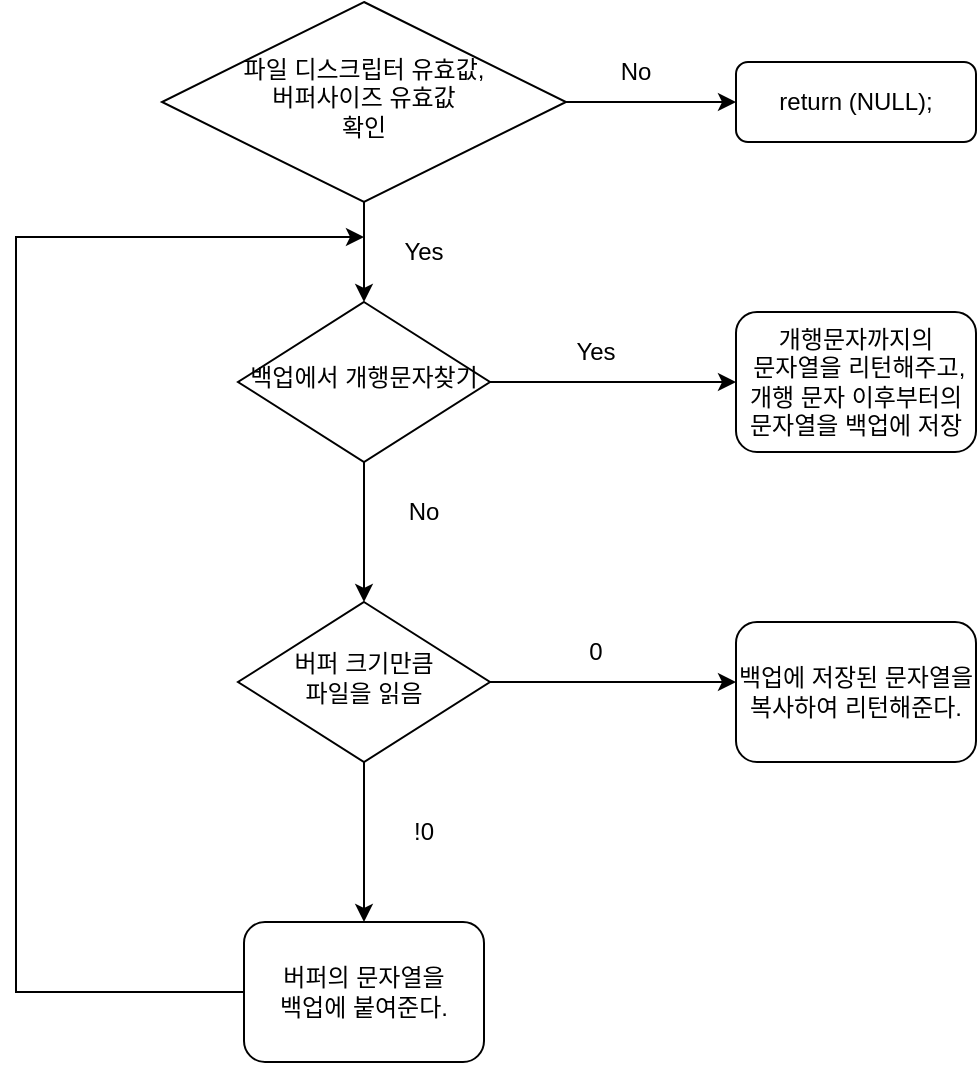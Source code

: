 <mxfile version="16.4.2" type="github">
  <diagram id="C5RBs43oDa-KdzZeNtuy" name="Page-1">
    <mxGraphModel dx="2066" dy="1154" grid="1" gridSize="10" guides="1" tooltips="1" connect="1" arrows="1" fold="1" page="1" pageScale="1" pageWidth="827" pageHeight="1169" math="0" shadow="0">
      <root>
        <mxCell id="WIyWlLk6GJQsqaUBKTNV-0" />
        <mxCell id="WIyWlLk6GJQsqaUBKTNV-1" parent="WIyWlLk6GJQsqaUBKTNV-0" />
        <mxCell id="Pv-zc7sjePMiSIkQk2RH-6" style="edgeStyle=orthogonalEdgeStyle;rounded=0;orthogonalLoop=1;jettySize=auto;html=1;exitX=0.5;exitY=1;exitDx=0;exitDy=0;" edge="1" parent="WIyWlLk6GJQsqaUBKTNV-1" source="Pv-zc7sjePMiSIkQk2RH-1">
          <mxGeometry relative="1" as="geometry">
            <mxPoint x="414" y="170" as="targetPoint" />
          </mxGeometry>
        </mxCell>
        <mxCell id="Pv-zc7sjePMiSIkQk2RH-7" style="edgeStyle=orthogonalEdgeStyle;rounded=0;orthogonalLoop=1;jettySize=auto;html=1;exitX=1;exitY=0.5;exitDx=0;exitDy=0;" edge="1" parent="WIyWlLk6GJQsqaUBKTNV-1" source="Pv-zc7sjePMiSIkQk2RH-1">
          <mxGeometry relative="1" as="geometry">
            <mxPoint x="600" y="70" as="targetPoint" />
          </mxGeometry>
        </mxCell>
        <mxCell id="Pv-zc7sjePMiSIkQk2RH-1" value="파일 디스크립터 유효값,&lt;br&gt;버퍼사이즈 유효값&lt;br&gt;확인" style="rhombus;whiteSpace=wrap;html=1;shadow=0;fontFamily=Helvetica;fontSize=12;align=center;strokeWidth=1;spacing=6;spacingTop=-4;" vertex="1" parent="WIyWlLk6GJQsqaUBKTNV-1">
          <mxGeometry x="313" y="20" width="202" height="100" as="geometry" />
        </mxCell>
        <mxCell id="Pv-zc7sjePMiSIkQk2RH-8" value="return (NULL);" style="rounded=1;whiteSpace=wrap;html=1;fontSize=12;glass=0;strokeWidth=1;shadow=0;" vertex="1" parent="WIyWlLk6GJQsqaUBKTNV-1">
          <mxGeometry x="600" y="50" width="120" height="40" as="geometry" />
        </mxCell>
        <mxCell id="Pv-zc7sjePMiSIkQk2RH-16" style="edgeStyle=orthogonalEdgeStyle;rounded=0;orthogonalLoop=1;jettySize=auto;html=1;exitX=1;exitY=0.5;exitDx=0;exitDy=0;" edge="1" parent="WIyWlLk6GJQsqaUBKTNV-1" source="Pv-zc7sjePMiSIkQk2RH-9">
          <mxGeometry relative="1" as="geometry">
            <mxPoint x="600" y="210" as="targetPoint" />
          </mxGeometry>
        </mxCell>
        <mxCell id="Pv-zc7sjePMiSIkQk2RH-19" style="edgeStyle=orthogonalEdgeStyle;rounded=0;orthogonalLoop=1;jettySize=auto;html=1;exitX=0.5;exitY=1;exitDx=0;exitDy=0;" edge="1" parent="WIyWlLk6GJQsqaUBKTNV-1" source="Pv-zc7sjePMiSIkQk2RH-9">
          <mxGeometry relative="1" as="geometry">
            <mxPoint x="414" y="320" as="targetPoint" />
          </mxGeometry>
        </mxCell>
        <mxCell id="Pv-zc7sjePMiSIkQk2RH-9" value="백업에서 개행문자찾기" style="rhombus;whiteSpace=wrap;html=1;shadow=0;fontFamily=Helvetica;fontSize=12;align=center;strokeWidth=1;spacing=6;spacingTop=-4;" vertex="1" parent="WIyWlLk6GJQsqaUBKTNV-1">
          <mxGeometry x="351" y="170" width="126" height="80" as="geometry" />
        </mxCell>
        <mxCell id="Pv-zc7sjePMiSIkQk2RH-10" style="edgeStyle=orthogonalEdgeStyle;rounded=0;orthogonalLoop=1;jettySize=auto;html=1;exitX=0.5;exitY=1;exitDx=0;exitDy=0;" edge="1" parent="WIyWlLk6GJQsqaUBKTNV-1" source="Pv-zc7sjePMiSIkQk2RH-1" target="Pv-zc7sjePMiSIkQk2RH-1">
          <mxGeometry relative="1" as="geometry" />
        </mxCell>
        <mxCell id="Pv-zc7sjePMiSIkQk2RH-13" value="No" style="text;html=1;strokeColor=none;fillColor=none;align=center;verticalAlign=middle;whiteSpace=wrap;rounded=0;" vertex="1" parent="WIyWlLk6GJQsqaUBKTNV-1">
          <mxGeometry x="520" y="40" width="60" height="30" as="geometry" />
        </mxCell>
        <mxCell id="Pv-zc7sjePMiSIkQk2RH-15" value="Yes" style="text;html=1;strokeColor=none;fillColor=none;align=center;verticalAlign=middle;whiteSpace=wrap;rounded=0;" vertex="1" parent="WIyWlLk6GJQsqaUBKTNV-1">
          <mxGeometry x="414" y="130" width="60" height="30" as="geometry" />
        </mxCell>
        <mxCell id="Pv-zc7sjePMiSIkQk2RH-17" value="Yes" style="text;html=1;strokeColor=none;fillColor=none;align=center;verticalAlign=middle;whiteSpace=wrap;rounded=0;" vertex="1" parent="WIyWlLk6GJQsqaUBKTNV-1">
          <mxGeometry x="500" y="180" width="60" height="30" as="geometry" />
        </mxCell>
        <mxCell id="Pv-zc7sjePMiSIkQk2RH-18" value="개행문자까지의&lt;br&gt;&amp;nbsp;문자열을 리턴해주고,&lt;br&gt;개행 문자 이후부터의 &lt;br&gt;문자열을 백업에 저장" style="rounded=1;whiteSpace=wrap;html=1;fontSize=12;glass=0;strokeWidth=1;shadow=0;" vertex="1" parent="WIyWlLk6GJQsqaUBKTNV-1">
          <mxGeometry x="600" y="175" width="120" height="70" as="geometry" />
        </mxCell>
        <mxCell id="Pv-zc7sjePMiSIkQk2RH-20" value="No" style="text;html=1;strokeColor=none;fillColor=none;align=center;verticalAlign=middle;whiteSpace=wrap;rounded=0;" vertex="1" parent="WIyWlLk6GJQsqaUBKTNV-1">
          <mxGeometry x="414" y="260" width="60" height="30" as="geometry" />
        </mxCell>
        <mxCell id="Pv-zc7sjePMiSIkQk2RH-22" style="edgeStyle=orthogonalEdgeStyle;rounded=0;orthogonalLoop=1;jettySize=auto;html=1;exitX=1;exitY=0.5;exitDx=0;exitDy=0;" edge="1" parent="WIyWlLk6GJQsqaUBKTNV-1" source="Pv-zc7sjePMiSIkQk2RH-21">
          <mxGeometry relative="1" as="geometry">
            <mxPoint x="600" y="360" as="targetPoint" />
          </mxGeometry>
        </mxCell>
        <mxCell id="Pv-zc7sjePMiSIkQk2RH-26" style="edgeStyle=orthogonalEdgeStyle;rounded=0;orthogonalLoop=1;jettySize=auto;html=1;exitX=0.5;exitY=1;exitDx=0;exitDy=0;" edge="1" parent="WIyWlLk6GJQsqaUBKTNV-1" source="Pv-zc7sjePMiSIkQk2RH-21">
          <mxGeometry relative="1" as="geometry">
            <mxPoint x="414" y="480" as="targetPoint" />
          </mxGeometry>
        </mxCell>
        <mxCell id="Pv-zc7sjePMiSIkQk2RH-21" value="버퍼 크기만큼&lt;br&gt;파일을 읽음" style="rhombus;whiteSpace=wrap;html=1;shadow=0;fontFamily=Helvetica;fontSize=12;align=center;strokeWidth=1;spacing=6;spacingTop=-4;" vertex="1" parent="WIyWlLk6GJQsqaUBKTNV-1">
          <mxGeometry x="351" y="320" width="126" height="80" as="geometry" />
        </mxCell>
        <mxCell id="Pv-zc7sjePMiSIkQk2RH-23" value="0" style="text;html=1;strokeColor=none;fillColor=none;align=center;verticalAlign=middle;whiteSpace=wrap;rounded=0;" vertex="1" parent="WIyWlLk6GJQsqaUBKTNV-1">
          <mxGeometry x="500" y="330" width="60" height="30" as="geometry" />
        </mxCell>
        <mxCell id="Pv-zc7sjePMiSIkQk2RH-25" value="백업에 저장된 문자열을&lt;br&gt;복사하여 리턴해준다." style="rounded=1;whiteSpace=wrap;html=1;fontSize=12;glass=0;strokeWidth=1;shadow=0;" vertex="1" parent="WIyWlLk6GJQsqaUBKTNV-1">
          <mxGeometry x="600" y="330" width="120" height="70" as="geometry" />
        </mxCell>
        <mxCell id="Pv-zc7sjePMiSIkQk2RH-27" value="!0" style="text;html=1;strokeColor=none;fillColor=none;align=center;verticalAlign=middle;whiteSpace=wrap;rounded=0;" vertex="1" parent="WIyWlLk6GJQsqaUBKTNV-1">
          <mxGeometry x="414" y="420" width="60" height="30" as="geometry" />
        </mxCell>
        <mxCell id="Pv-zc7sjePMiSIkQk2RH-29" style="edgeStyle=orthogonalEdgeStyle;rounded=0;orthogonalLoop=1;jettySize=auto;html=1;exitX=0;exitY=0.5;exitDx=0;exitDy=0;entryX=0;entryY=0.25;entryDx=0;entryDy=0;" edge="1" parent="WIyWlLk6GJQsqaUBKTNV-1" source="Pv-zc7sjePMiSIkQk2RH-28" target="Pv-zc7sjePMiSIkQk2RH-15">
          <mxGeometry relative="1" as="geometry">
            <mxPoint x="240" y="150" as="targetPoint" />
            <Array as="points">
              <mxPoint x="240" y="515" />
              <mxPoint x="240" y="138" />
            </Array>
          </mxGeometry>
        </mxCell>
        <mxCell id="Pv-zc7sjePMiSIkQk2RH-28" value="버퍼의 문자열을&lt;br&gt;백업에 붙여준다." style="rounded=1;whiteSpace=wrap;html=1;fontSize=12;glass=0;strokeWidth=1;shadow=0;" vertex="1" parent="WIyWlLk6GJQsqaUBKTNV-1">
          <mxGeometry x="354" y="480" width="120" height="70" as="geometry" />
        </mxCell>
      </root>
    </mxGraphModel>
  </diagram>
</mxfile>
